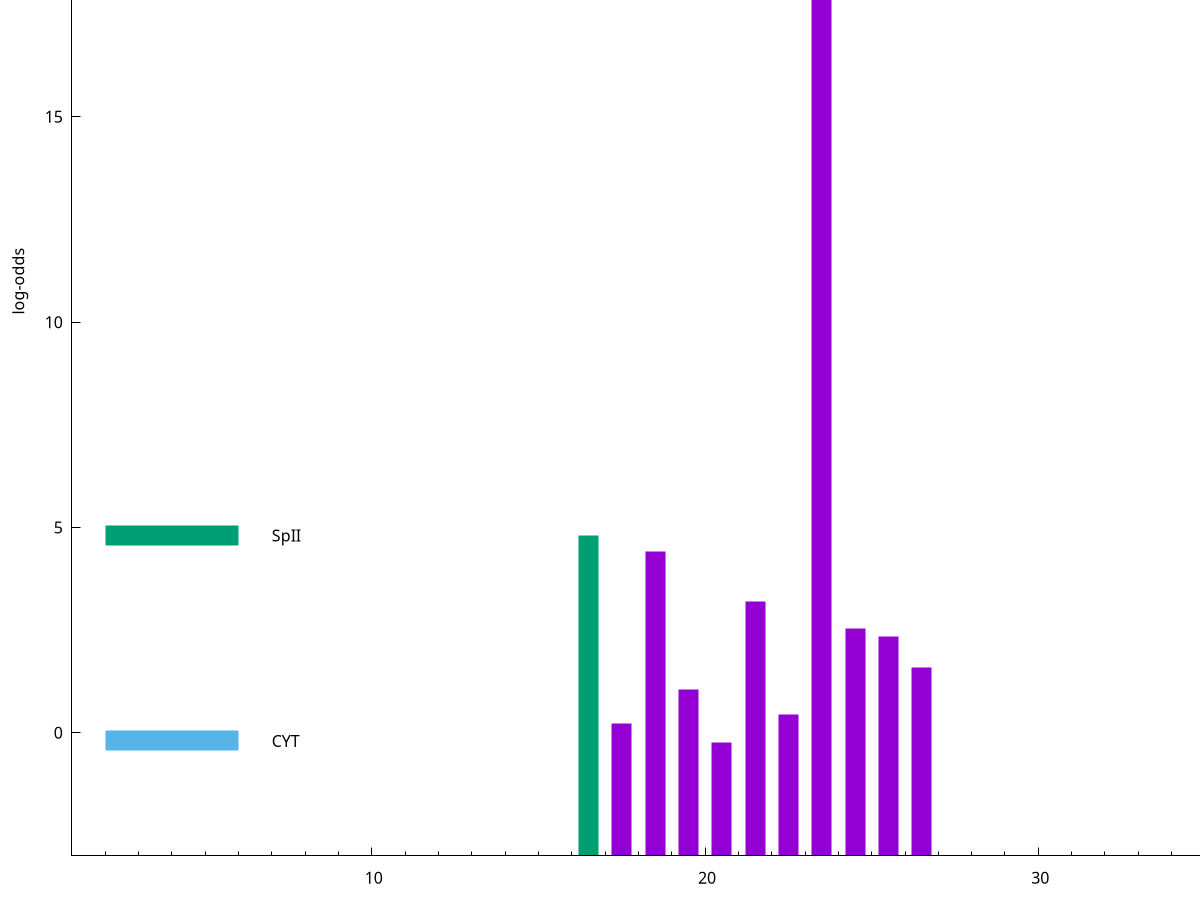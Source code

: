 set title "LipoP predictions for SRR4065678.gff"
set size 2., 1.4
set xrange [1:70] 
set mxtics 10
set yrange [-3:25]
set y2range [0:28]
set ylabel "log-odds"
set term postscript eps color solid "Helvetica" 30
set output "SRR4065678.gff15.eps"
set arrow from 2,20.523 to 6,20.523 nohead lt 1 lw 20
set label "SpI" at 7,20.523
set arrow from 2,4.80533 to 6,4.80533 nohead lt 2 lw 20
set label "SpII" at 7,4.80533
set arrow from 2,-0.200913 to 6,-0.200913 nohead lt 3 lw 20
set label "CYT" at 7,-0.200913
set arrow from 2,20.523 to 6,20.523 nohead lt 1 lw 20
set label "SpI" at 7,20.523
# NOTE: The scores below are the log-odds scores with the threshold
# NOTE: subtracted (a hack to make gnuplot make the histogram all
# NOTE: look nice).
plot "-" axes x1y2 title "" with impulses lt 2 lw 20, "-" axes x1y2 title "" with impulses lt 1 lw 20
16.500000 7.805330
e
23.500000 23.522900
18.500000 7.402830
21.500000 6.204480
24.500000 5.540150
25.500000 5.347000
26.500000 4.600930
19.500000 4.044030
22.500000 3.449081
17.500000 3.236311
20.500000 2.769655
e
exit
